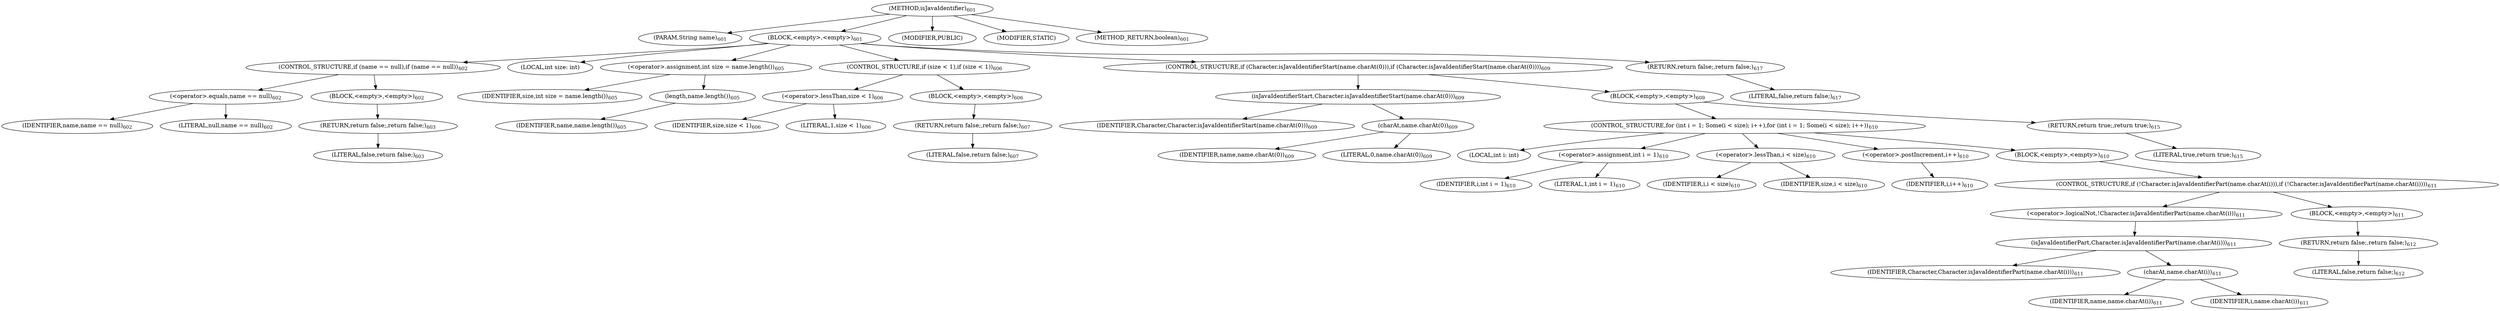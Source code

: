 digraph "isJavaIdentifier" {  
"1395" [label = <(METHOD,isJavaIdentifier)<SUB>601</SUB>> ]
"1396" [label = <(PARAM,String name)<SUB>601</SUB>> ]
"1397" [label = <(BLOCK,&lt;empty&gt;,&lt;empty&gt;)<SUB>601</SUB>> ]
"1398" [label = <(CONTROL_STRUCTURE,if (name == null),if (name == null))<SUB>602</SUB>> ]
"1399" [label = <(&lt;operator&gt;.equals,name == null)<SUB>602</SUB>> ]
"1400" [label = <(IDENTIFIER,name,name == null)<SUB>602</SUB>> ]
"1401" [label = <(LITERAL,null,name == null)<SUB>602</SUB>> ]
"1402" [label = <(BLOCK,&lt;empty&gt;,&lt;empty&gt;)<SUB>602</SUB>> ]
"1403" [label = <(RETURN,return false;,return false;)<SUB>603</SUB>> ]
"1404" [label = <(LITERAL,false,return false;)<SUB>603</SUB>> ]
"1405" [label = <(LOCAL,int size: int)> ]
"1406" [label = <(&lt;operator&gt;.assignment,int size = name.length())<SUB>605</SUB>> ]
"1407" [label = <(IDENTIFIER,size,int size = name.length())<SUB>605</SUB>> ]
"1408" [label = <(length,name.length())<SUB>605</SUB>> ]
"1409" [label = <(IDENTIFIER,name,name.length())<SUB>605</SUB>> ]
"1410" [label = <(CONTROL_STRUCTURE,if (size &lt; 1),if (size &lt; 1))<SUB>606</SUB>> ]
"1411" [label = <(&lt;operator&gt;.lessThan,size &lt; 1)<SUB>606</SUB>> ]
"1412" [label = <(IDENTIFIER,size,size &lt; 1)<SUB>606</SUB>> ]
"1413" [label = <(LITERAL,1,size &lt; 1)<SUB>606</SUB>> ]
"1414" [label = <(BLOCK,&lt;empty&gt;,&lt;empty&gt;)<SUB>606</SUB>> ]
"1415" [label = <(RETURN,return false;,return false;)<SUB>607</SUB>> ]
"1416" [label = <(LITERAL,false,return false;)<SUB>607</SUB>> ]
"1417" [label = <(CONTROL_STRUCTURE,if (Character.isJavaIdentifierStart(name.charAt(0))),if (Character.isJavaIdentifierStart(name.charAt(0))))<SUB>609</SUB>> ]
"1418" [label = <(isJavaIdentifierStart,Character.isJavaIdentifierStart(name.charAt(0)))<SUB>609</SUB>> ]
"1419" [label = <(IDENTIFIER,Character,Character.isJavaIdentifierStart(name.charAt(0)))<SUB>609</SUB>> ]
"1420" [label = <(charAt,name.charAt(0))<SUB>609</SUB>> ]
"1421" [label = <(IDENTIFIER,name,name.charAt(0))<SUB>609</SUB>> ]
"1422" [label = <(LITERAL,0,name.charAt(0))<SUB>609</SUB>> ]
"1423" [label = <(BLOCK,&lt;empty&gt;,&lt;empty&gt;)<SUB>609</SUB>> ]
"1424" [label = <(CONTROL_STRUCTURE,for (int i = 1; Some(i &lt; size); i++),for (int i = 1; Some(i &lt; size); i++))<SUB>610</SUB>> ]
"1425" [label = <(LOCAL,int i: int)> ]
"1426" [label = <(&lt;operator&gt;.assignment,int i = 1)<SUB>610</SUB>> ]
"1427" [label = <(IDENTIFIER,i,int i = 1)<SUB>610</SUB>> ]
"1428" [label = <(LITERAL,1,int i = 1)<SUB>610</SUB>> ]
"1429" [label = <(&lt;operator&gt;.lessThan,i &lt; size)<SUB>610</SUB>> ]
"1430" [label = <(IDENTIFIER,i,i &lt; size)<SUB>610</SUB>> ]
"1431" [label = <(IDENTIFIER,size,i &lt; size)<SUB>610</SUB>> ]
"1432" [label = <(&lt;operator&gt;.postIncrement,i++)<SUB>610</SUB>> ]
"1433" [label = <(IDENTIFIER,i,i++)<SUB>610</SUB>> ]
"1434" [label = <(BLOCK,&lt;empty&gt;,&lt;empty&gt;)<SUB>610</SUB>> ]
"1435" [label = <(CONTROL_STRUCTURE,if (!Character.isJavaIdentifierPart(name.charAt(i))),if (!Character.isJavaIdentifierPart(name.charAt(i))))<SUB>611</SUB>> ]
"1436" [label = <(&lt;operator&gt;.logicalNot,!Character.isJavaIdentifierPart(name.charAt(i)))<SUB>611</SUB>> ]
"1437" [label = <(isJavaIdentifierPart,Character.isJavaIdentifierPart(name.charAt(i)))<SUB>611</SUB>> ]
"1438" [label = <(IDENTIFIER,Character,Character.isJavaIdentifierPart(name.charAt(i)))<SUB>611</SUB>> ]
"1439" [label = <(charAt,name.charAt(i))<SUB>611</SUB>> ]
"1440" [label = <(IDENTIFIER,name,name.charAt(i))<SUB>611</SUB>> ]
"1441" [label = <(IDENTIFIER,i,name.charAt(i))<SUB>611</SUB>> ]
"1442" [label = <(BLOCK,&lt;empty&gt;,&lt;empty&gt;)<SUB>611</SUB>> ]
"1443" [label = <(RETURN,return false;,return false;)<SUB>612</SUB>> ]
"1444" [label = <(LITERAL,false,return false;)<SUB>612</SUB>> ]
"1445" [label = <(RETURN,return true;,return true;)<SUB>615</SUB>> ]
"1446" [label = <(LITERAL,true,return true;)<SUB>615</SUB>> ]
"1447" [label = <(RETURN,return false;,return false;)<SUB>617</SUB>> ]
"1448" [label = <(LITERAL,false,return false;)<SUB>617</SUB>> ]
"1449" [label = <(MODIFIER,PUBLIC)> ]
"1450" [label = <(MODIFIER,STATIC)> ]
"1451" [label = <(METHOD_RETURN,boolean)<SUB>601</SUB>> ]
  "1395" -> "1396" 
  "1395" -> "1397" 
  "1395" -> "1449" 
  "1395" -> "1450" 
  "1395" -> "1451" 
  "1397" -> "1398" 
  "1397" -> "1405" 
  "1397" -> "1406" 
  "1397" -> "1410" 
  "1397" -> "1417" 
  "1397" -> "1447" 
  "1398" -> "1399" 
  "1398" -> "1402" 
  "1399" -> "1400" 
  "1399" -> "1401" 
  "1402" -> "1403" 
  "1403" -> "1404" 
  "1406" -> "1407" 
  "1406" -> "1408" 
  "1408" -> "1409" 
  "1410" -> "1411" 
  "1410" -> "1414" 
  "1411" -> "1412" 
  "1411" -> "1413" 
  "1414" -> "1415" 
  "1415" -> "1416" 
  "1417" -> "1418" 
  "1417" -> "1423" 
  "1418" -> "1419" 
  "1418" -> "1420" 
  "1420" -> "1421" 
  "1420" -> "1422" 
  "1423" -> "1424" 
  "1423" -> "1445" 
  "1424" -> "1425" 
  "1424" -> "1426" 
  "1424" -> "1429" 
  "1424" -> "1432" 
  "1424" -> "1434" 
  "1426" -> "1427" 
  "1426" -> "1428" 
  "1429" -> "1430" 
  "1429" -> "1431" 
  "1432" -> "1433" 
  "1434" -> "1435" 
  "1435" -> "1436" 
  "1435" -> "1442" 
  "1436" -> "1437" 
  "1437" -> "1438" 
  "1437" -> "1439" 
  "1439" -> "1440" 
  "1439" -> "1441" 
  "1442" -> "1443" 
  "1443" -> "1444" 
  "1445" -> "1446" 
  "1447" -> "1448" 
}
